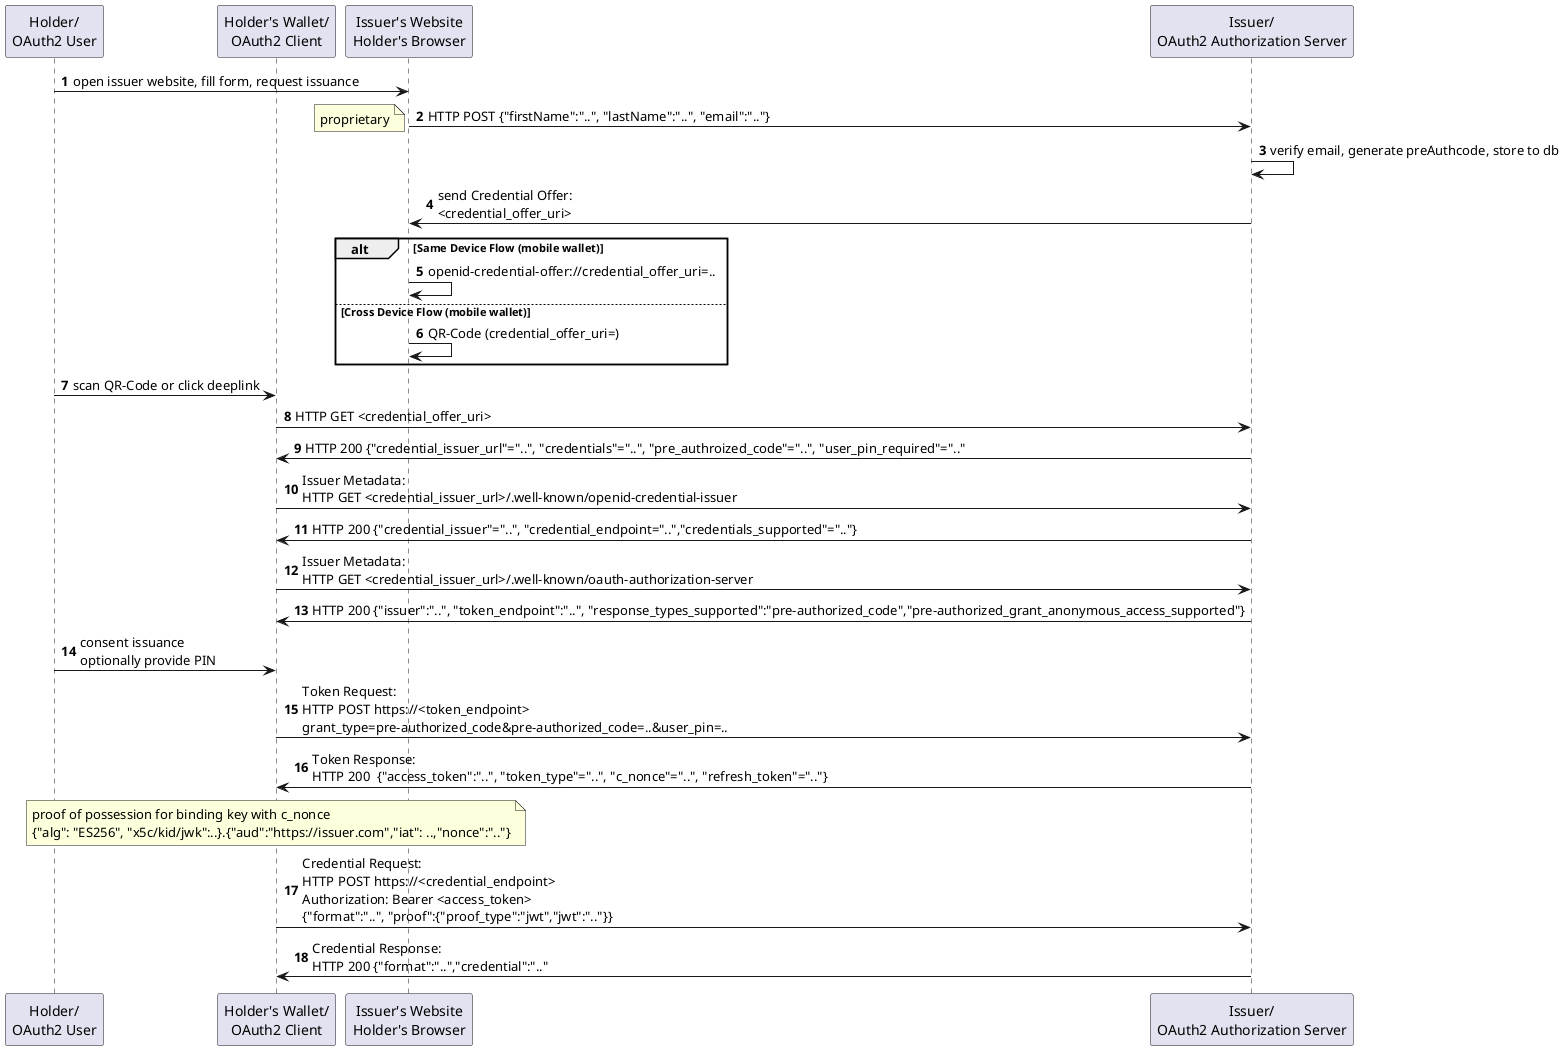 @startuml

autonumber

participant u as "Holder/\nOAuth2 User"
participant w as "Holder's Wallet/\nOAuth2 Client"
participant b as "Issuer's Website\nHolder's Browser"
participant i as "Issuer/\nOAuth2 Authorization Server"

u -> b : open issuer website, fill form, request issuance
b -> i : HTTP POST {"firstName":"..", "lastName":"..", "email":".."}
note left : proprietary
i -> i : verify email, generate preAuthcode, store to db
i -> b : send Credential Offer:\n<credential_offer_uri>

alt Same Device Flow (mobile wallet)
b -> b : openid-credential-offer://credential_offer_uri=..
else Cross Device Flow (mobile wallet)
b -> b : QR-Code (credential_offer_uri=)
end

u -> w : scan QR-Code or click deeplink

w -> i : HTTP GET <credential_offer_uri>
i -> w : HTTP 200 {"credential_issuer_url"="..", "credentials"="..", "pre_authroized_code"="..", "user_pin_required"=".."

w -> i : Issuer Metadata:\nHTTP GET <credential_issuer_url>/.well-known/openid-credential-issuer
i -> w : HTTP 200 {"credential_issuer"="..", "credential_endpoint="..","credentials_supported"=".."}

w -> i : Issuer Metadata:\nHTTP GET <credential_issuer_url>/.well-known/oauth-authorization-server
i -> w : HTTP 200 {"issuer":"..", "token_endpoint":"..", "response_types_supported":"pre-authorized_code","pre-authorized_grant_anonymous_access_supported"}

u -> w : consent issuance\noptionally provide PIN

w -> i : Token Request:\nHTTP POST https://<token_endpoint>\ngrant_type=pre-authorized_code&pre-authorized_code=..&user_pin=..
i -> w : Token Response:\nHTTP 200  {"access_token":"..", "token_type"="..", "c_nonce"="..", "refresh_token"=".."}

note over w : proof of possession for binding key with c_nonce\n{"alg": "ES256", "x5c/kid/jwk":..}.{"aud":"https://issuer.com","iat": ..,"nonce":".."}

w -> i : Credential Request:\nHTTP POST https://<credential_endpoint>\nAuthorization: Bearer <access_token>\n{"format":"..", "proof":{"proof_type":"jwt","jwt":".."}}
i -> w : Credential Response:\nHTTP 200 {"format":"..","credential":".."

@enduml